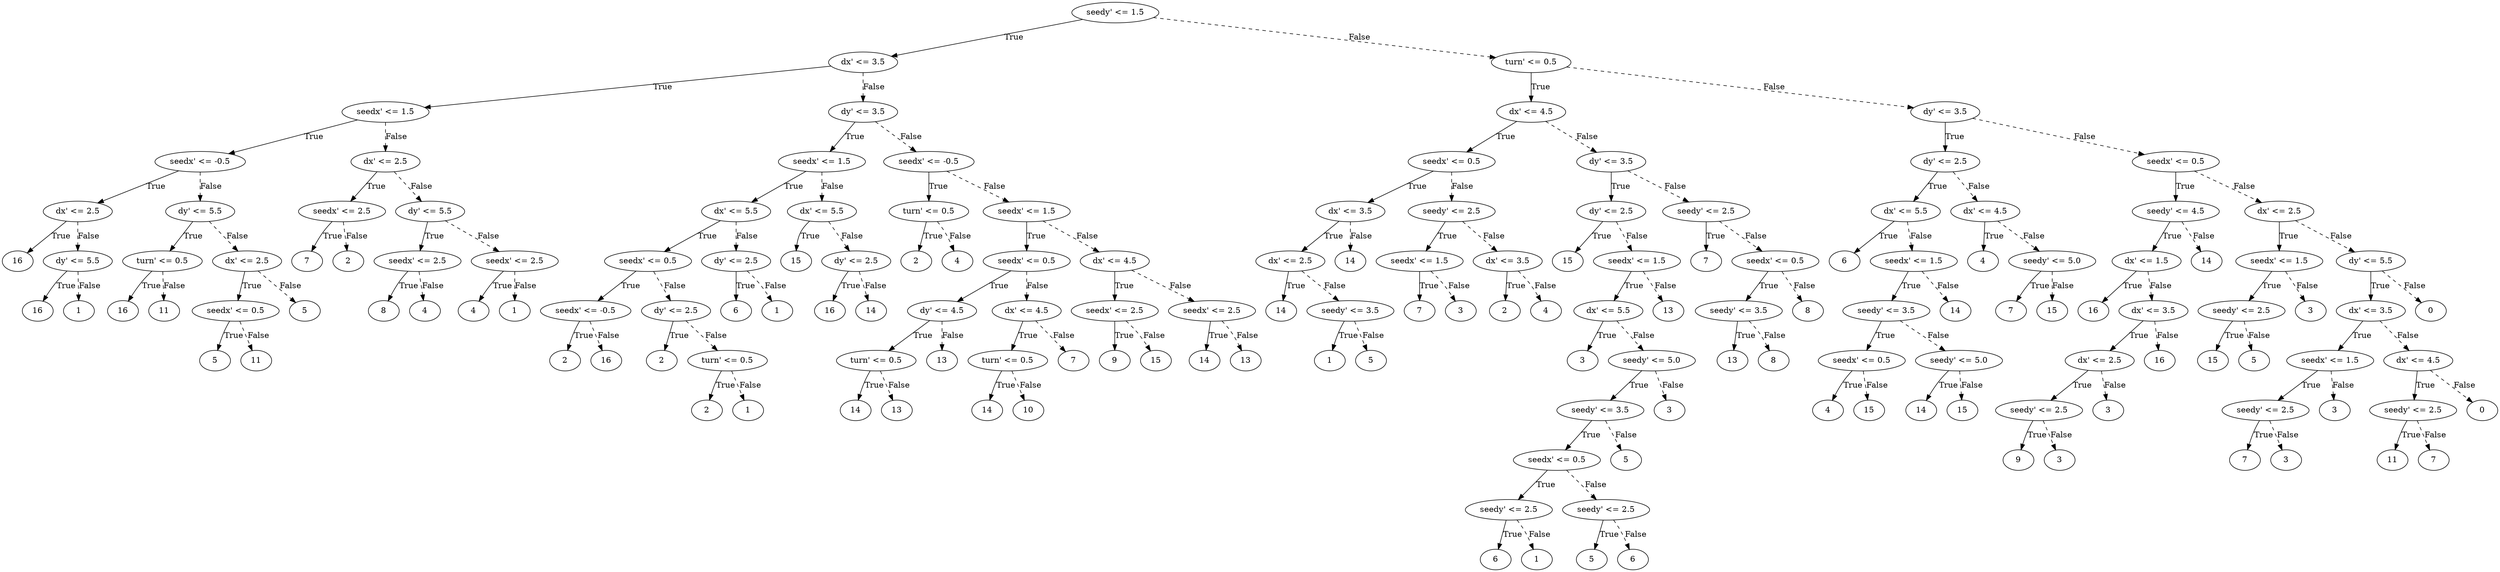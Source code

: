 digraph {
0 [label="seedy' <= 1.5"];
1 [label="dx' <= 3.5"];
2 [label="seedx' <= 1.5"];
3 [label="seedx' <= -0.5"];
4 [label="dx' <= 2.5"];
5 [label="16"];
4 -> 5 [label="True"];
6 [label="dy' <= 5.5"];
7 [label="16"];
6 -> 7 [label="True"];
8 [label="1"];
6 -> 8 [style="dashed", label="False"];
4 -> 6 [style="dashed", label="False"];
3 -> 4 [label="True"];
9 [label="dy' <= 5.5"];
10 [label="turn' <= 0.5"];
11 [label="16"];
10 -> 11 [label="True"];
12 [label="11"];
10 -> 12 [style="dashed", label="False"];
9 -> 10 [label="True"];
13 [label="dx' <= 2.5"];
14 [label="seedx' <= 0.5"];
15 [label="5"];
14 -> 15 [label="True"];
16 [label="11"];
14 -> 16 [style="dashed", label="False"];
13 -> 14 [label="True"];
17 [label="5"];
13 -> 17 [style="dashed", label="False"];
9 -> 13 [style="dashed", label="False"];
3 -> 9 [style="dashed", label="False"];
2 -> 3 [label="True"];
18 [label="dx' <= 2.5"];
19 [label="seedx' <= 2.5"];
20 [label="7"];
19 -> 20 [label="True"];
21 [label="2"];
19 -> 21 [style="dashed", label="False"];
18 -> 19 [label="True"];
22 [label="dy' <= 5.5"];
23 [label="seedx' <= 2.5"];
24 [label="8"];
23 -> 24 [label="True"];
25 [label="4"];
23 -> 25 [style="dashed", label="False"];
22 -> 23 [label="True"];
26 [label="seedx' <= 2.5"];
27 [label="4"];
26 -> 27 [label="True"];
28 [label="1"];
26 -> 28 [style="dashed", label="False"];
22 -> 26 [style="dashed", label="False"];
18 -> 22 [style="dashed", label="False"];
2 -> 18 [style="dashed", label="False"];
1 -> 2 [label="True"];
29 [label="dy' <= 3.5"];
30 [label="seedx' <= 1.5"];
31 [label="dx' <= 5.5"];
32 [label="seedx' <= 0.5"];
33 [label="seedx' <= -0.5"];
34 [label="2"];
33 -> 34 [label="True"];
35 [label="16"];
33 -> 35 [style="dashed", label="False"];
32 -> 33 [label="True"];
36 [label="dy' <= 2.5"];
37 [label="2"];
36 -> 37 [label="True"];
38 [label="turn' <= 0.5"];
39 [label="2"];
38 -> 39 [label="True"];
40 [label="1"];
38 -> 40 [style="dashed", label="False"];
36 -> 38 [style="dashed", label="False"];
32 -> 36 [style="dashed", label="False"];
31 -> 32 [label="True"];
41 [label="dy' <= 2.5"];
42 [label="6"];
41 -> 42 [label="True"];
43 [label="1"];
41 -> 43 [style="dashed", label="False"];
31 -> 41 [style="dashed", label="False"];
30 -> 31 [label="True"];
44 [label="dx' <= 5.5"];
45 [label="15"];
44 -> 45 [label="True"];
46 [label="dy' <= 2.5"];
47 [label="16"];
46 -> 47 [label="True"];
48 [label="14"];
46 -> 48 [style="dashed", label="False"];
44 -> 46 [style="dashed", label="False"];
30 -> 44 [style="dashed", label="False"];
29 -> 30 [label="True"];
49 [label="seedx' <= -0.5"];
50 [label="turn' <= 0.5"];
51 [label="2"];
50 -> 51 [label="True"];
52 [label="4"];
50 -> 52 [style="dashed", label="False"];
49 -> 50 [label="True"];
53 [label="seedx' <= 1.5"];
54 [label="seedx' <= 0.5"];
55 [label="dy' <= 4.5"];
56 [label="turn' <= 0.5"];
57 [label="14"];
56 -> 57 [label="True"];
58 [label="13"];
56 -> 58 [style="dashed", label="False"];
55 -> 56 [label="True"];
59 [label="13"];
55 -> 59 [style="dashed", label="False"];
54 -> 55 [label="True"];
60 [label="dx' <= 4.5"];
61 [label="turn' <= 0.5"];
62 [label="14"];
61 -> 62 [label="True"];
63 [label="10"];
61 -> 63 [style="dashed", label="False"];
60 -> 61 [label="True"];
64 [label="7"];
60 -> 64 [style="dashed", label="False"];
54 -> 60 [style="dashed", label="False"];
53 -> 54 [label="True"];
65 [label="dx' <= 4.5"];
66 [label="seedx' <= 2.5"];
67 [label="9"];
66 -> 67 [label="True"];
68 [label="15"];
66 -> 68 [style="dashed", label="False"];
65 -> 66 [label="True"];
69 [label="seedx' <= 2.5"];
70 [label="14"];
69 -> 70 [label="True"];
71 [label="13"];
69 -> 71 [style="dashed", label="False"];
65 -> 69 [style="dashed", label="False"];
53 -> 65 [style="dashed", label="False"];
49 -> 53 [style="dashed", label="False"];
29 -> 49 [style="dashed", label="False"];
1 -> 29 [style="dashed", label="False"];
0 -> 1 [label="True"];
72 [label="turn' <= 0.5"];
73 [label="dx' <= 4.5"];
74 [label="seedx' <= 0.5"];
75 [label="dx' <= 3.5"];
76 [label="dx' <= 2.5"];
77 [label="14"];
76 -> 77 [label="True"];
78 [label="seedy' <= 3.5"];
79 [label="1"];
78 -> 79 [label="True"];
80 [label="5"];
78 -> 80 [style="dashed", label="False"];
76 -> 78 [style="dashed", label="False"];
75 -> 76 [label="True"];
81 [label="14"];
75 -> 81 [style="dashed", label="False"];
74 -> 75 [label="True"];
82 [label="seedy' <= 2.5"];
83 [label="seedx' <= 1.5"];
84 [label="7"];
83 -> 84 [label="True"];
85 [label="3"];
83 -> 85 [style="dashed", label="False"];
82 -> 83 [label="True"];
86 [label="dx' <= 3.5"];
87 [label="2"];
86 -> 87 [label="True"];
88 [label="4"];
86 -> 88 [style="dashed", label="False"];
82 -> 86 [style="dashed", label="False"];
74 -> 82 [style="dashed", label="False"];
73 -> 74 [label="True"];
89 [label="dy' <= 3.5"];
90 [label="dy' <= 2.5"];
91 [label="15"];
90 -> 91 [label="True"];
92 [label="seedx' <= 1.5"];
93 [label="dx' <= 5.5"];
94 [label="3"];
93 -> 94 [label="True"];
95 [label="seedy' <= 5.0"];
96 [label="seedy' <= 3.5"];
97 [label="seedx' <= 0.5"];
98 [label="seedy' <= 2.5"];
99 [label="6"];
98 -> 99 [label="True"];
100 [label="1"];
98 -> 100 [style="dashed", label="False"];
97 -> 98 [label="True"];
101 [label="seedy' <= 2.5"];
102 [label="5"];
101 -> 102 [label="True"];
103 [label="6"];
101 -> 103 [style="dashed", label="False"];
97 -> 101 [style="dashed", label="False"];
96 -> 97 [label="True"];
104 [label="5"];
96 -> 104 [style="dashed", label="False"];
95 -> 96 [label="True"];
105 [label="3"];
95 -> 105 [style="dashed", label="False"];
93 -> 95 [style="dashed", label="False"];
92 -> 93 [label="True"];
106 [label="13"];
92 -> 106 [style="dashed", label="False"];
90 -> 92 [style="dashed", label="False"];
89 -> 90 [label="True"];
107 [label="seedy' <= 2.5"];
108 [label="7"];
107 -> 108 [label="True"];
109 [label="seedx' <= 0.5"];
110 [label="seedy' <= 3.5"];
111 [label="13"];
110 -> 111 [label="True"];
112 [label="8"];
110 -> 112 [style="dashed", label="False"];
109 -> 110 [label="True"];
113 [label="8"];
109 -> 113 [style="dashed", label="False"];
107 -> 109 [style="dashed", label="False"];
89 -> 107 [style="dashed", label="False"];
73 -> 89 [style="dashed", label="False"];
72 -> 73 [label="True"];
114 [label="dy' <= 3.5"];
115 [label="dy' <= 2.5"];
116 [label="dx' <= 5.5"];
117 [label="6"];
116 -> 117 [label="True"];
118 [label="seedx' <= 1.5"];
119 [label="seedy' <= 3.5"];
120 [label="seedx' <= 0.5"];
121 [label="4"];
120 -> 121 [label="True"];
122 [label="15"];
120 -> 122 [style="dashed", label="False"];
119 -> 120 [label="True"];
123 [label="seedy' <= 5.0"];
124 [label="14"];
123 -> 124 [label="True"];
125 [label="15"];
123 -> 125 [style="dashed", label="False"];
119 -> 123 [style="dashed", label="False"];
118 -> 119 [label="True"];
126 [label="14"];
118 -> 126 [style="dashed", label="False"];
116 -> 118 [style="dashed", label="False"];
115 -> 116 [label="True"];
127 [label="dx' <= 4.5"];
128 [label="4"];
127 -> 128 [label="True"];
129 [label="seedy' <= 5.0"];
130 [label="7"];
129 -> 130 [label="True"];
131 [label="15"];
129 -> 131 [style="dashed", label="False"];
127 -> 129 [style="dashed", label="False"];
115 -> 127 [style="dashed", label="False"];
114 -> 115 [label="True"];
132 [label="seedx' <= 0.5"];
133 [label="seedy' <= 4.5"];
134 [label="dx' <= 1.5"];
135 [label="16"];
134 -> 135 [label="True"];
136 [label="dx' <= 3.5"];
137 [label="dx' <= 2.5"];
138 [label="seedy' <= 2.5"];
139 [label="9"];
138 -> 139 [label="True"];
140 [label="3"];
138 -> 140 [style="dashed", label="False"];
137 -> 138 [label="True"];
141 [label="3"];
137 -> 141 [style="dashed", label="False"];
136 -> 137 [label="True"];
142 [label="16"];
136 -> 142 [style="dashed", label="False"];
134 -> 136 [style="dashed", label="False"];
133 -> 134 [label="True"];
143 [label="14"];
133 -> 143 [style="dashed", label="False"];
132 -> 133 [label="True"];
144 [label="dx' <= 2.5"];
145 [label="seedx' <= 1.5"];
146 [label="seedy' <= 2.5"];
147 [label="15"];
146 -> 147 [label="True"];
148 [label="5"];
146 -> 148 [style="dashed", label="False"];
145 -> 146 [label="True"];
149 [label="3"];
145 -> 149 [style="dashed", label="False"];
144 -> 145 [label="True"];
150 [label="dy' <= 5.5"];
151 [label="dx' <= 3.5"];
152 [label="seedx' <= 1.5"];
153 [label="seedy' <= 2.5"];
154 [label="7"];
153 -> 154 [label="True"];
155 [label="3"];
153 -> 155 [style="dashed", label="False"];
152 -> 153 [label="True"];
156 [label="3"];
152 -> 156 [style="dashed", label="False"];
151 -> 152 [label="True"];
157 [label="dx' <= 4.5"];
158 [label="seedy' <= 2.5"];
159 [label="11"];
158 -> 159 [label="True"];
160 [label="7"];
158 -> 160 [style="dashed", label="False"];
157 -> 158 [label="True"];
161 [label="0"];
157 -> 161 [style="dashed", label="False"];
151 -> 157 [style="dashed", label="False"];
150 -> 151 [label="True"];
162 [label="0"];
150 -> 162 [style="dashed", label="False"];
144 -> 150 [style="dashed", label="False"];
132 -> 144 [style="dashed", label="False"];
114 -> 132 [style="dashed", label="False"];
72 -> 114 [style="dashed", label="False"];
0 -> 72 [style="dashed", label="False"];

}